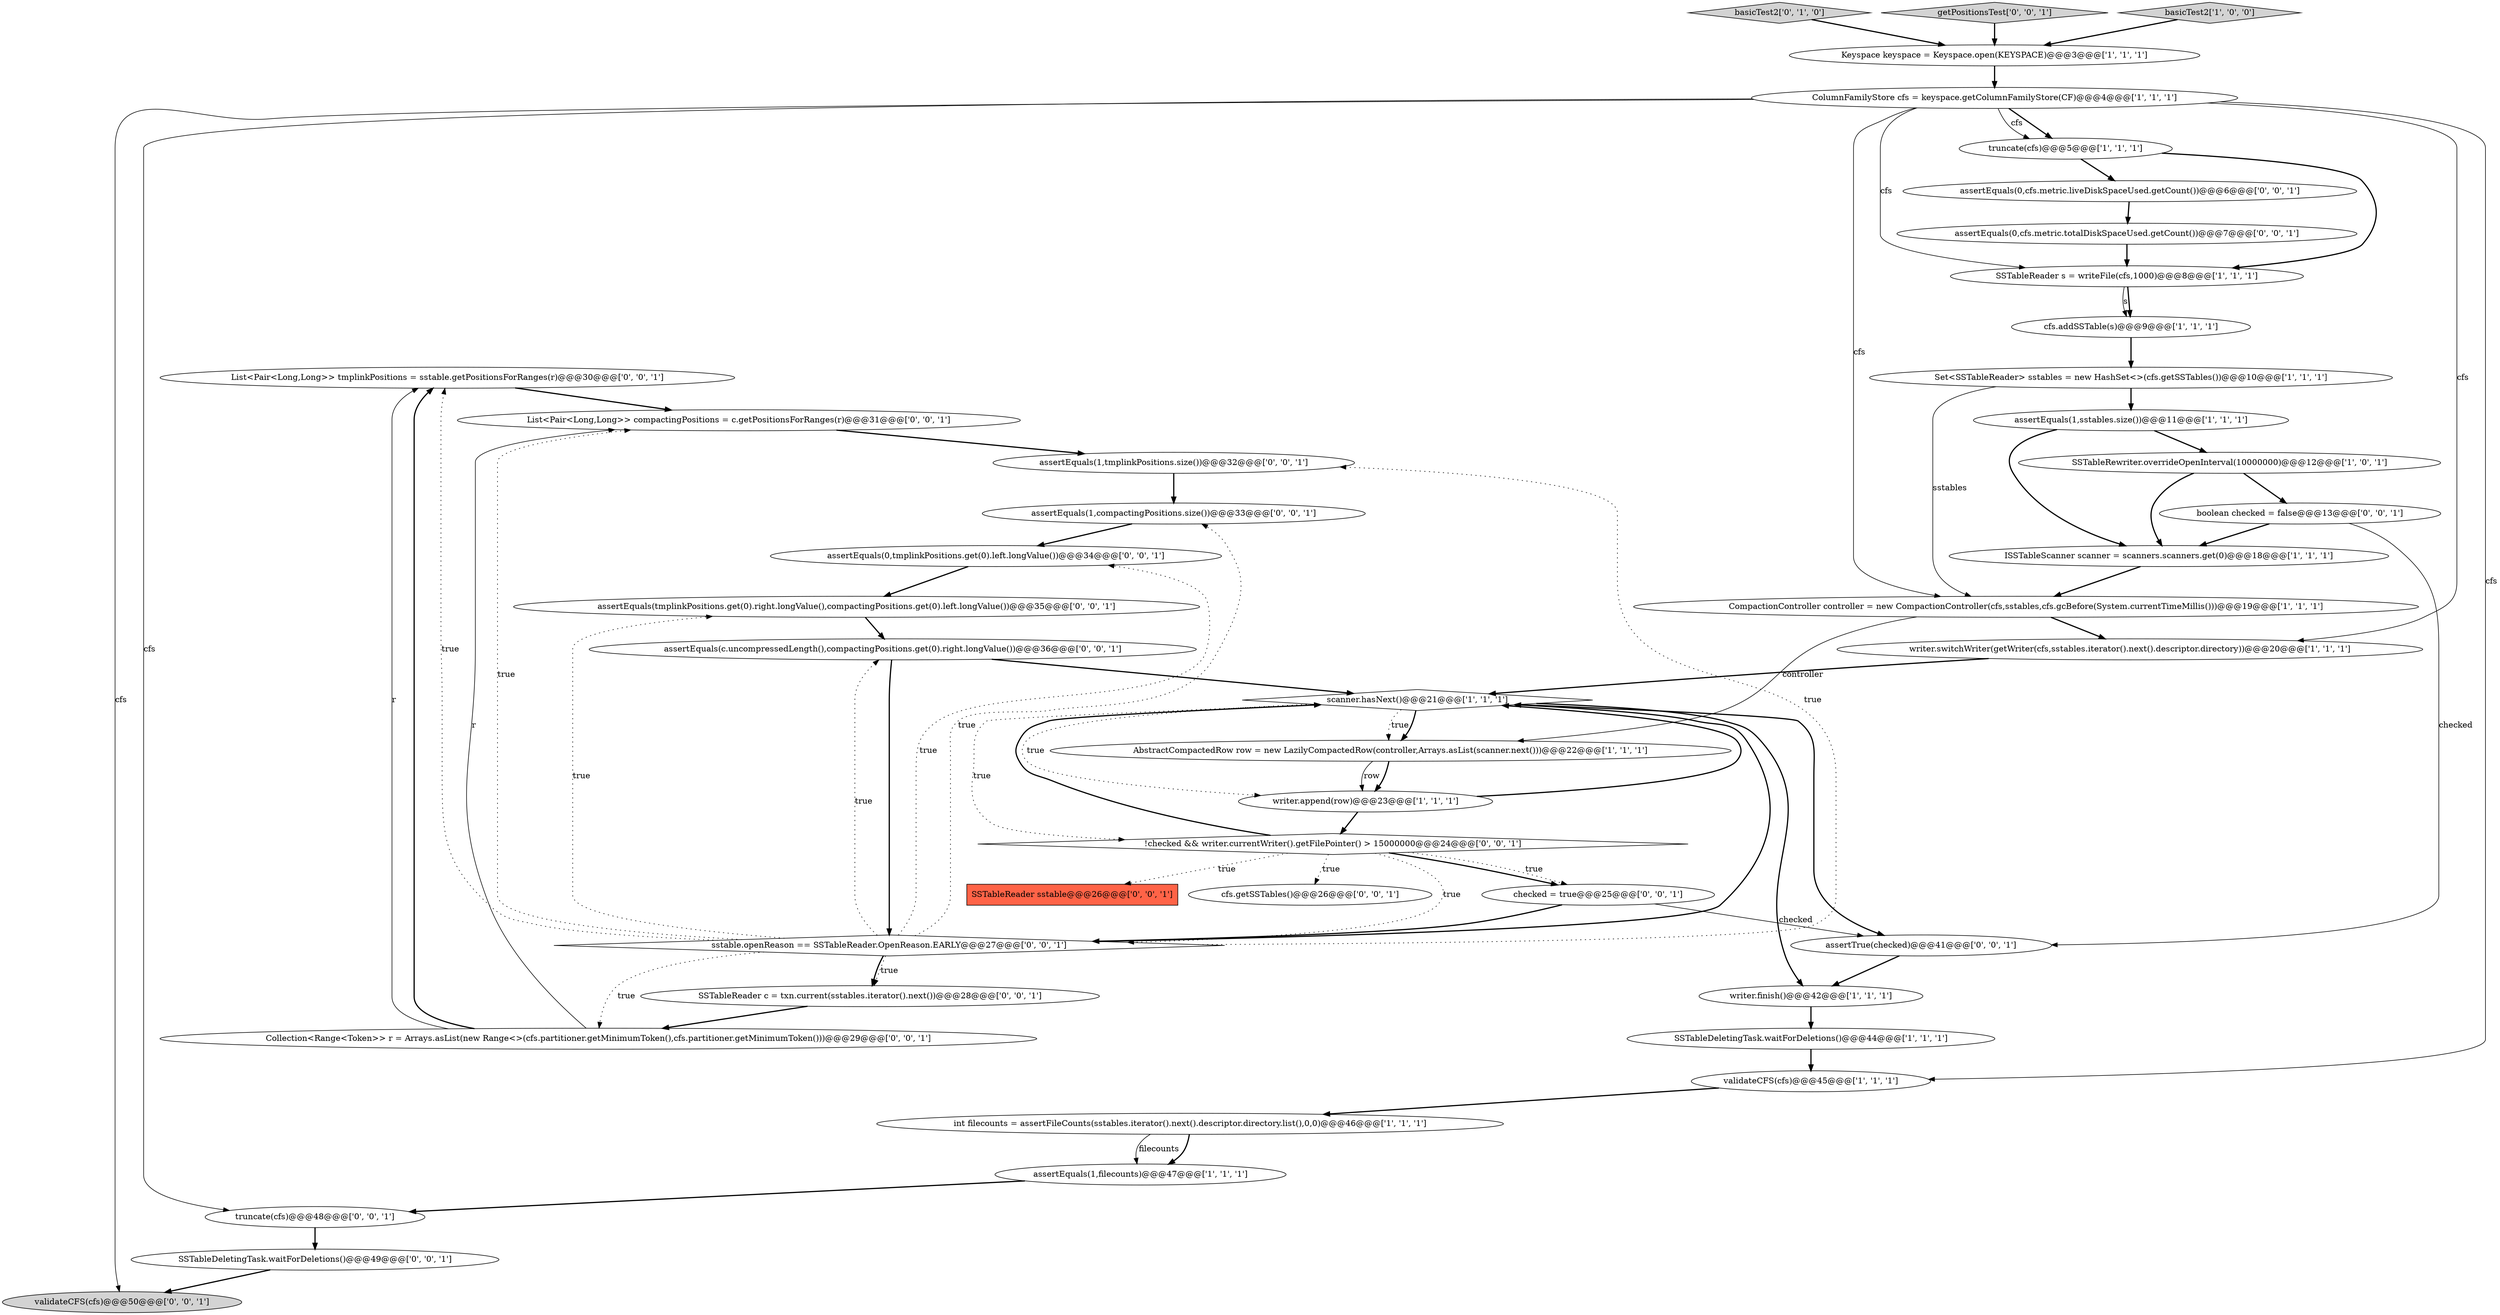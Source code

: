 digraph {
30 [style = filled, label = "List<Pair<Long,Long>> tmplinkPositions = sstable.getPositionsForRanges(r)@@@30@@@['0', '0', '1']", fillcolor = white, shape = ellipse image = "AAA0AAABBB3BBB"];
15 [style = filled, label = "SSTableDeletingTask.waitForDeletions()@@@44@@@['1', '1', '1']", fillcolor = white, shape = ellipse image = "AAA0AAABBB1BBB"];
9 [style = filled, label = "SSTableReader s = writeFile(cfs,1000)@@@8@@@['1', '1', '1']", fillcolor = white, shape = ellipse image = "AAA0AAABBB1BBB"];
38 [style = filled, label = "assertEquals(0,cfs.metric.totalDiskSpaceUsed.getCount())@@@7@@@['0', '0', '1']", fillcolor = white, shape = ellipse image = "AAA0AAABBB3BBB"];
19 [style = filled, label = "AbstractCompactedRow row = new LazilyCompactedRow(controller,Arrays.asList(scanner.next()))@@@22@@@['1', '1', '1']", fillcolor = white, shape = ellipse image = "AAA0AAABBB1BBB"];
1 [style = filled, label = "ColumnFamilyStore cfs = keyspace.getColumnFamilyStore(CF)@@@4@@@['1', '1', '1']", fillcolor = white, shape = ellipse image = "AAA0AAABBB1BBB"];
12 [style = filled, label = "cfs.addSSTable(s)@@@9@@@['1', '1', '1']", fillcolor = white, shape = ellipse image = "AAA0AAABBB1BBB"];
24 [style = filled, label = "!checked && writer.currentWriter().getFilePointer() > 15000000@@@24@@@['0', '0', '1']", fillcolor = white, shape = diamond image = "AAA0AAABBB3BBB"];
7 [style = filled, label = "assertEquals(1,filecounts)@@@47@@@['1', '1', '1']", fillcolor = white, shape = ellipse image = "AAA0AAABBB1BBB"];
40 [style = filled, label = "assertTrue(checked)@@@41@@@['0', '0', '1']", fillcolor = white, shape = ellipse image = "AAA0AAABBB3BBB"];
32 [style = filled, label = "assertEquals(tmplinkPositions.get(0).right.longValue(),compactingPositions.get(0).left.longValue())@@@35@@@['0', '0', '1']", fillcolor = white, shape = ellipse image = "AAA0AAABBB3BBB"];
17 [style = filled, label = "writer.finish()@@@42@@@['1', '1', '1']", fillcolor = white, shape = ellipse image = "AAA0AAABBB1BBB"];
8 [style = filled, label = "writer.append(row)@@@23@@@['1', '1', '1']", fillcolor = white, shape = ellipse image = "AAA0AAABBB1BBB"];
20 [style = filled, label = "basicTest2['0', '1', '0']", fillcolor = lightgray, shape = diamond image = "AAA0AAABBB2BBB"];
23 [style = filled, label = "assertEquals(0,tmplinkPositions.get(0).left.longValue())@@@34@@@['0', '0', '1']", fillcolor = white, shape = ellipse image = "AAA0AAABBB3BBB"];
26 [style = filled, label = "boolean checked = false@@@13@@@['0', '0', '1']", fillcolor = white, shape = ellipse image = "AAA0AAABBB3BBB"];
3 [style = filled, label = "Set<SSTableReader> sstables = new HashSet<>(cfs.getSSTables())@@@10@@@['1', '1', '1']", fillcolor = white, shape = ellipse image = "AAA0AAABBB1BBB"];
11 [style = filled, label = "truncate(cfs)@@@5@@@['1', '1', '1']", fillcolor = white, shape = ellipse image = "AAA0AAABBB1BBB"];
6 [style = filled, label = "scanner.hasNext()@@@21@@@['1', '1', '1']", fillcolor = white, shape = diamond image = "AAA0AAABBB1BBB"];
31 [style = filled, label = "SSTableDeletingTask.waitForDeletions()@@@49@@@['0', '0', '1']", fillcolor = white, shape = ellipse image = "AAA0AAABBB3BBB"];
39 [style = filled, label = "getPositionsTest['0', '0', '1']", fillcolor = lightgray, shape = diamond image = "AAA0AAABBB3BBB"];
29 [style = filled, label = "SSTableReader sstable@@@26@@@['0', '0', '1']", fillcolor = tomato, shape = box image = "AAA0AAABBB3BBB"];
21 [style = filled, label = "SSTableReader c = txn.current(sstables.iterator().next())@@@28@@@['0', '0', '1']", fillcolor = white, shape = ellipse image = "AAA0AAABBB3BBB"];
14 [style = filled, label = "int filecounts = assertFileCounts(sstables.iterator().next().descriptor.directory.list(),0,0)@@@46@@@['1', '1', '1']", fillcolor = white, shape = ellipse image = "AAA0AAABBB1BBB"];
18 [style = filled, label = "writer.switchWriter(getWriter(cfs,sstables.iterator().next().descriptor.directory))@@@20@@@['1', '1', '1']", fillcolor = white, shape = ellipse image = "AAA0AAABBB1BBB"];
34 [style = filled, label = "checked = true@@@25@@@['0', '0', '1']", fillcolor = white, shape = ellipse image = "AAA0AAABBB3BBB"];
33 [style = filled, label = "assertEquals(1,tmplinkPositions.size())@@@32@@@['0', '0', '1']", fillcolor = white, shape = ellipse image = "AAA0AAABBB3BBB"];
22 [style = filled, label = "assertEquals(1,compactingPositions.size())@@@33@@@['0', '0', '1']", fillcolor = white, shape = ellipse image = "AAA0AAABBB3BBB"];
37 [style = filled, label = "validateCFS(cfs)@@@50@@@['0', '0', '1']", fillcolor = lightgray, shape = ellipse image = "AAA0AAABBB3BBB"];
27 [style = filled, label = "assertEquals(0,cfs.metric.liveDiskSpaceUsed.getCount())@@@6@@@['0', '0', '1']", fillcolor = white, shape = ellipse image = "AAA0AAABBB3BBB"];
25 [style = filled, label = "List<Pair<Long,Long>> compactingPositions = c.getPositionsForRanges(r)@@@31@@@['0', '0', '1']", fillcolor = white, shape = ellipse image = "AAA0AAABBB3BBB"];
35 [style = filled, label = "Collection<Range<Token>> r = Arrays.asList(new Range<>(cfs.partitioner.getMinimumToken(),cfs.partitioner.getMinimumToken()))@@@29@@@['0', '0', '1']", fillcolor = white, shape = ellipse image = "AAA0AAABBB3BBB"];
5 [style = filled, label = "basicTest2['1', '0', '0']", fillcolor = lightgray, shape = diamond image = "AAA0AAABBB1BBB"];
42 [style = filled, label = "sstable.openReason == SSTableReader.OpenReason.EARLY@@@27@@@['0', '0', '1']", fillcolor = white, shape = diamond image = "AAA0AAABBB3BBB"];
36 [style = filled, label = "assertEquals(c.uncompressedLength(),compactingPositions.get(0).right.longValue())@@@36@@@['0', '0', '1']", fillcolor = white, shape = ellipse image = "AAA0AAABBB3BBB"];
41 [style = filled, label = "truncate(cfs)@@@48@@@['0', '0', '1']", fillcolor = white, shape = ellipse image = "AAA0AAABBB3BBB"];
13 [style = filled, label = "ISSTableScanner scanner = scanners.scanners.get(0)@@@18@@@['1', '1', '1']", fillcolor = white, shape = ellipse image = "AAA0AAABBB1BBB"];
4 [style = filled, label = "assertEquals(1,sstables.size())@@@11@@@['1', '1', '1']", fillcolor = white, shape = ellipse image = "AAA0AAABBB1BBB"];
2 [style = filled, label = "validateCFS(cfs)@@@45@@@['1', '1', '1']", fillcolor = white, shape = ellipse image = "AAA0AAABBB1BBB"];
28 [style = filled, label = "cfs.getSSTables()@@@26@@@['0', '0', '1']", fillcolor = white, shape = ellipse image = "AAA0AAABBB3BBB"];
0 [style = filled, label = "CompactionController controller = new CompactionController(cfs,sstables,cfs.gcBefore(System.currentTimeMillis()))@@@19@@@['1', '1', '1']", fillcolor = white, shape = ellipse image = "AAA0AAABBB1BBB"];
10 [style = filled, label = "Keyspace keyspace = Keyspace.open(KEYSPACE)@@@3@@@['1', '1', '1']", fillcolor = white, shape = ellipse image = "AAA0AAABBB1BBB"];
16 [style = filled, label = "SSTableRewriter.overrideOpenInterval(10000000)@@@12@@@['1', '0', '1']", fillcolor = white, shape = ellipse image = "AAA0AAABBB1BBB"];
24->28 [style = dotted, label="true"];
42->22 [style = dotted, label="true"];
14->7 [style = bold, label=""];
6->40 [style = bold, label=""];
34->42 [style = bold, label=""];
23->32 [style = bold, label=""];
36->42 [style = bold, label=""];
31->37 [style = bold, label=""];
9->12 [style = solid, label="s"];
42->23 [style = dotted, label="true"];
24->34 [style = bold, label=""];
24->42 [style = dotted, label="true"];
20->10 [style = bold, label=""];
16->26 [style = bold, label=""];
26->13 [style = bold, label=""];
35->30 [style = bold, label=""];
4->16 [style = bold, label=""];
13->0 [style = bold, label=""];
27->38 [style = bold, label=""];
36->6 [style = bold, label=""];
6->19 [style = dotted, label="true"];
24->34 [style = dotted, label="true"];
19->8 [style = bold, label=""];
11->9 [style = bold, label=""];
0->19 [style = solid, label="controller"];
6->17 [style = bold, label=""];
25->33 [style = bold, label=""];
1->37 [style = solid, label="cfs"];
8->6 [style = bold, label=""];
6->19 [style = bold, label=""];
30->25 [style = bold, label=""];
16->13 [style = bold, label=""];
5->10 [style = bold, label=""];
42->21 [style = bold, label=""];
41->31 [style = bold, label=""];
42->35 [style = dotted, label="true"];
15->2 [style = bold, label=""];
42->25 [style = dotted, label="true"];
34->40 [style = solid, label="checked"];
1->11 [style = bold, label=""];
38->9 [style = bold, label=""];
11->27 [style = bold, label=""];
42->6 [style = bold, label=""];
32->36 [style = bold, label=""];
10->1 [style = bold, label=""];
26->40 [style = solid, label="checked"];
7->41 [style = bold, label=""];
33->22 [style = bold, label=""];
6->8 [style = dotted, label="true"];
42->33 [style = dotted, label="true"];
39->10 [style = bold, label=""];
6->24 [style = dotted, label="true"];
35->25 [style = solid, label="r"];
17->15 [style = bold, label=""];
42->30 [style = dotted, label="true"];
12->3 [style = bold, label=""];
14->7 [style = solid, label="filecounts"];
1->18 [style = solid, label="cfs"];
42->36 [style = dotted, label="true"];
3->0 [style = solid, label="sstables"];
24->29 [style = dotted, label="true"];
42->21 [style = dotted, label="true"];
4->13 [style = bold, label=""];
2->14 [style = bold, label=""];
40->17 [style = bold, label=""];
21->35 [style = bold, label=""];
1->11 [style = solid, label="cfs"];
22->23 [style = bold, label=""];
8->24 [style = bold, label=""];
24->6 [style = bold, label=""];
1->2 [style = solid, label="cfs"];
1->0 [style = solid, label="cfs"];
19->8 [style = solid, label="row"];
0->18 [style = bold, label=""];
3->4 [style = bold, label=""];
1->41 [style = solid, label="cfs"];
18->6 [style = bold, label=""];
1->9 [style = solid, label="cfs"];
35->30 [style = solid, label="r"];
9->12 [style = bold, label=""];
42->32 [style = dotted, label="true"];
}
